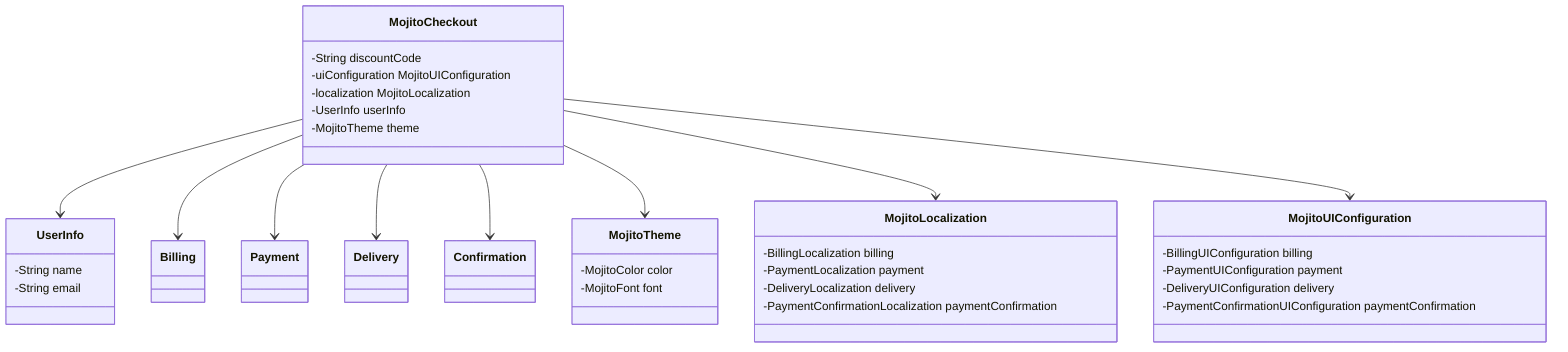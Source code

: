 classDiagram
MojitoCheckout --> UserInfo
MojitoCheckout --> Billing
MojitoCheckout --> Payment
MojitoCheckout --> Delivery
MojitoCheckout --> Confirmation
MojitoCheckout --> MojitoTheme
MojitoCheckout --> MojitoLocalization
MojitoCheckout --> MojitoUIConfiguration 


class MojitoCheckout{
    -String discountCode
    -uiConfiguration MojitoUIConfiguration
    -localization MojitoLocalization
    -UserInfo userInfo
    -MojitoTheme theme
}
class UserInfo {
    -String name
    -String email
}
class MojitoUIConfiguration {
    -BillingUIConfiguration billing
    -PaymentUIConfiguration payment
    -DeliveryUIConfiguration delivery
    -PaymentConfirmationUIConfiguration paymentConfirmation
}
class MojitoLocalization {
    -BillingLocalization billing
    -PaymentLocalization payment
    -DeliveryLocalization delivery
    -PaymentConfirmationLocalization paymentConfirmation
}
class MojitoTheme {
    -MojitoColor color
    -MojitoFont font
}